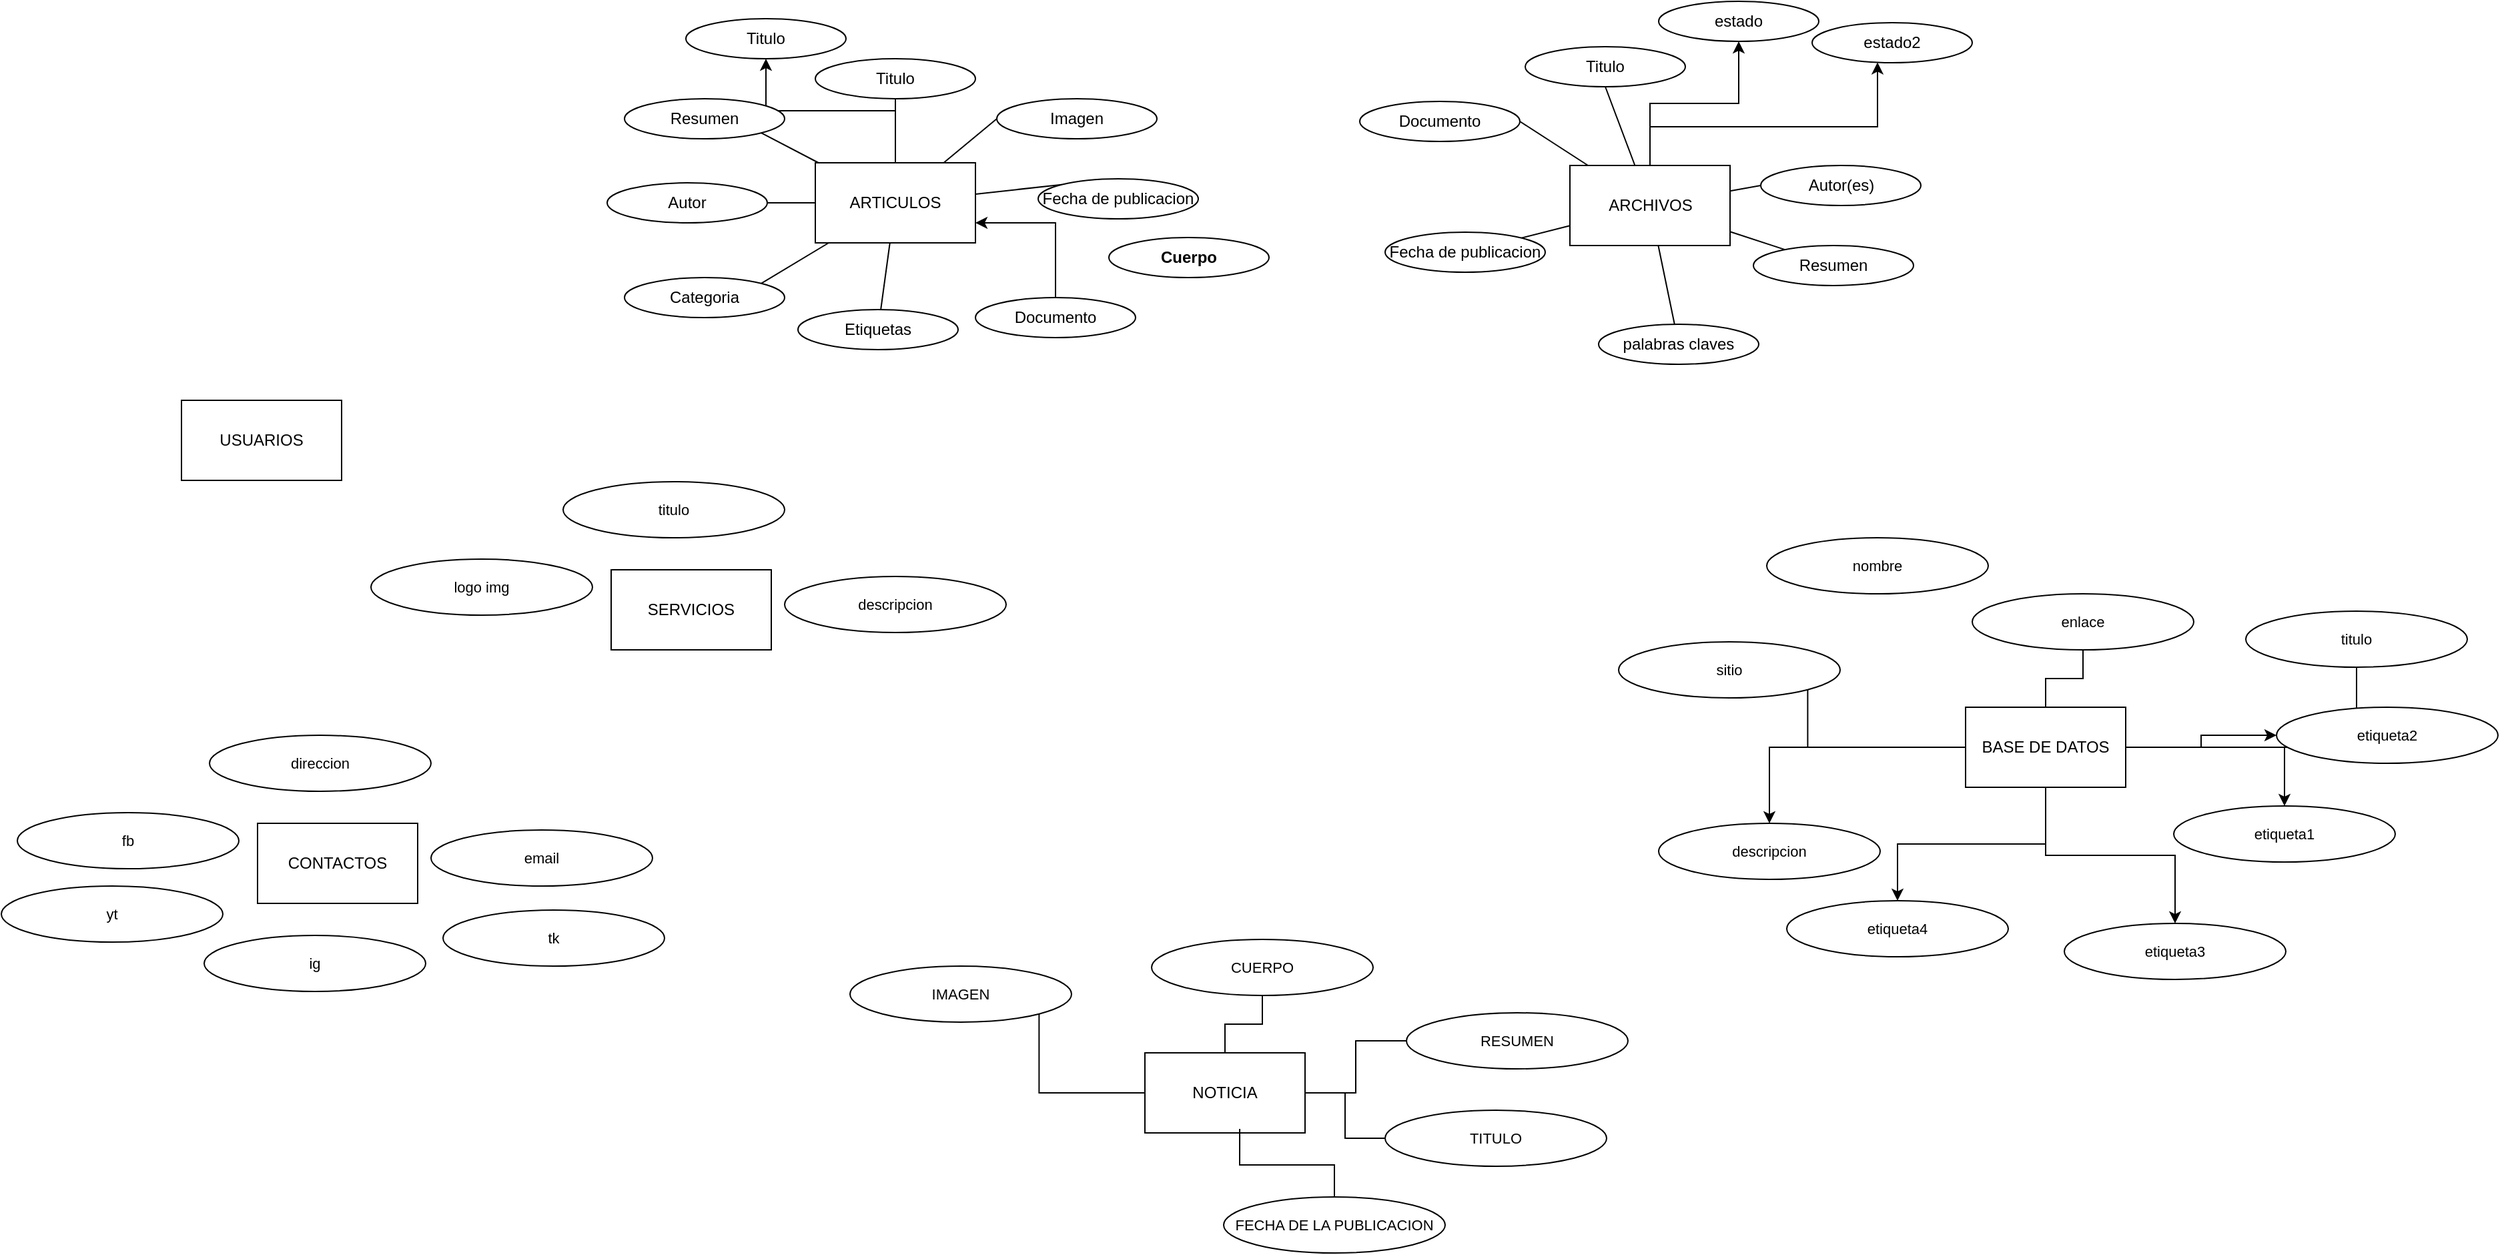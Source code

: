 <mxfile version="24.8.4">
  <diagram name="Página-1" id="BgEUgIXVF9JAin6NmmYM">
    <mxGraphModel dx="2418" dy="726" grid="0" gridSize="10" guides="1" tooltips="0" connect="1" arrows="1" fold="1" page="1" pageScale="1" pageWidth="827" pageHeight="1169" math="0" shadow="0">
      <root>
        <mxCell id="0" />
        <mxCell id="1" parent="0" />
        <mxCell id="VjS8RUSLuPDRMbRv6DW_-11" style="rounded=0;orthogonalLoop=1;jettySize=auto;html=1;labelBackgroundColor=none;fontColor=default;startArrow=none;startFill=0;endArrow=none;endFill=0;" parent="1" source="VjS8RUSLuPDRMbRv6DW_-1" target="VjS8RUSLuPDRMbRv6DW_-6" edge="1">
          <mxGeometry relative="1" as="geometry" />
        </mxCell>
        <mxCell id="U4oDMc-3Pv_o8gQOZ0Js-1" style="edgeStyle=none;shape=connector;rounded=0;orthogonalLoop=1;jettySize=auto;html=1;entryX=0;entryY=0.5;entryDx=0;entryDy=0;strokeColor=default;align=center;verticalAlign=middle;fontFamily=Helvetica;fontSize=11;fontColor=default;labelBackgroundColor=none;startArrow=none;startFill=0;endArrow=none;endFill=0;" parent="1" source="VjS8RUSLuPDRMbRv6DW_-1" target="VjS8RUSLuPDRMbRv6DW_-7" edge="1">
          <mxGeometry relative="1" as="geometry" />
        </mxCell>
        <mxCell id="U4oDMc-3Pv_o8gQOZ0Js-2" style="edgeStyle=none;shape=connector;rounded=0;orthogonalLoop=1;jettySize=auto;html=1;entryX=0.5;entryY=1;entryDx=0;entryDy=0;strokeColor=default;align=center;verticalAlign=middle;fontFamily=Helvetica;fontSize=11;fontColor=default;labelBackgroundColor=none;startArrow=none;startFill=0;endArrow=none;endFill=0;" parent="1" source="VjS8RUSLuPDRMbRv6DW_-1" target="VjS8RUSLuPDRMbRv6DW_-2" edge="1">
          <mxGeometry relative="1" as="geometry" />
        </mxCell>
        <mxCell id="U4oDMc-3Pv_o8gQOZ0Js-3" style="edgeStyle=none;shape=connector;rounded=0;orthogonalLoop=1;jettySize=auto;html=1;entryX=1;entryY=1;entryDx=0;entryDy=0;strokeColor=default;align=center;verticalAlign=middle;fontFamily=Helvetica;fontSize=11;fontColor=default;labelBackgroundColor=none;startArrow=none;startFill=0;endArrow=none;endFill=0;" parent="1" source="VjS8RUSLuPDRMbRv6DW_-1" target="VjS8RUSLuPDRMbRv6DW_-3" edge="1">
          <mxGeometry relative="1" as="geometry" />
        </mxCell>
        <mxCell id="U4oDMc-3Pv_o8gQOZ0Js-4" style="edgeStyle=none;shape=connector;rounded=0;orthogonalLoop=1;jettySize=auto;html=1;entryX=1;entryY=0.5;entryDx=0;entryDy=0;strokeColor=default;align=center;verticalAlign=middle;fontFamily=Helvetica;fontSize=11;fontColor=default;labelBackgroundColor=none;startArrow=none;startFill=0;endArrow=none;endFill=0;" parent="1" source="VjS8RUSLuPDRMbRv6DW_-1" target="VjS8RUSLuPDRMbRv6DW_-5" edge="1">
          <mxGeometry relative="1" as="geometry" />
        </mxCell>
        <mxCell id="U4oDMc-3Pv_o8gQOZ0Js-5" style="edgeStyle=none;shape=connector;rounded=0;orthogonalLoop=1;jettySize=auto;html=1;entryX=1;entryY=0;entryDx=0;entryDy=0;strokeColor=default;align=center;verticalAlign=middle;fontFamily=Helvetica;fontSize=11;fontColor=default;labelBackgroundColor=none;startArrow=none;startFill=0;endArrow=none;endFill=0;" parent="1" source="VjS8RUSLuPDRMbRv6DW_-1" target="VjS8RUSLuPDRMbRv6DW_-4" edge="1">
          <mxGeometry relative="1" as="geometry" />
        </mxCell>
        <mxCell id="U4oDMc-3Pv_o8gQOZ0Js-25" style="edgeStyle=none;shape=connector;rounded=0;orthogonalLoop=1;jettySize=auto;html=1;entryX=0;entryY=0;entryDx=0;entryDy=0;strokeColor=default;align=center;verticalAlign=middle;fontFamily=Helvetica;fontSize=11;fontColor=default;labelBackgroundColor=none;startArrow=none;startFill=0;endArrow=none;endFill=0;" parent="1" source="VjS8RUSLuPDRMbRv6DW_-1" target="U4oDMc-3Pv_o8gQOZ0Js-24" edge="1">
          <mxGeometry relative="1" as="geometry" />
        </mxCell>
        <mxCell id="QELncUo0DAYDPfjyvbqe-34" style="edgeStyle=orthogonalEdgeStyle;rounded=0;orthogonalLoop=1;jettySize=auto;html=1;" edge="1" parent="1" source="VjS8RUSLuPDRMbRv6DW_-1" target="QELncUo0DAYDPfjyvbqe-33">
          <mxGeometry relative="1" as="geometry" />
        </mxCell>
        <mxCell id="VjS8RUSLuPDRMbRv6DW_-1" value="ARTICULOS" style="rounded=0;whiteSpace=wrap;html=1;labelBackgroundColor=none;" parent="1" vertex="1">
          <mxGeometry x="228" y="152" width="120" height="60" as="geometry" />
        </mxCell>
        <mxCell id="VjS8RUSLuPDRMbRv6DW_-2" value="Titulo" style="ellipse;whiteSpace=wrap;html=1;rounded=0;labelBackgroundColor=none;" parent="1" vertex="1">
          <mxGeometry x="228" y="74" width="120" height="30" as="geometry" />
        </mxCell>
        <mxCell id="VjS8RUSLuPDRMbRv6DW_-3" value="Resumen" style="ellipse;whiteSpace=wrap;html=1;rounded=0;labelBackgroundColor=none;" parent="1" vertex="1">
          <mxGeometry x="85" y="104" width="120" height="30" as="geometry" />
        </mxCell>
        <mxCell id="VjS8RUSLuPDRMbRv6DW_-4" value="Categoria" style="ellipse;whiteSpace=wrap;html=1;rounded=0;labelBackgroundColor=none;" parent="1" vertex="1">
          <mxGeometry x="85" y="238" width="120" height="30" as="geometry" />
        </mxCell>
        <mxCell id="VjS8RUSLuPDRMbRv6DW_-5" value="Autor" style="ellipse;whiteSpace=wrap;html=1;rounded=0;labelBackgroundColor=none;" parent="1" vertex="1">
          <mxGeometry x="72" y="167" width="120" height="30" as="geometry" />
        </mxCell>
        <mxCell id="VjS8RUSLuPDRMbRv6DW_-6" value="Etiquetas" style="ellipse;whiteSpace=wrap;html=1;rounded=0;labelBackgroundColor=none;" parent="1" vertex="1">
          <mxGeometry x="215" y="262" width="120" height="30" as="geometry" />
        </mxCell>
        <mxCell id="VjS8RUSLuPDRMbRv6DW_-7" value="Imagen" style="ellipse;whiteSpace=wrap;html=1;rounded=0;labelBackgroundColor=none;" parent="1" vertex="1">
          <mxGeometry x="364" y="104" width="120" height="30" as="geometry" />
        </mxCell>
        <mxCell id="U4oDMc-3Pv_o8gQOZ0Js-6" style="rounded=0;orthogonalLoop=1;jettySize=auto;html=1;labelBackgroundColor=none;fontColor=default;startArrow=none;startFill=0;endArrow=none;endFill=0;" parent="1" source="U4oDMc-3Pv_o8gQOZ0Js-12" target="U4oDMc-3Pv_o8gQOZ0Js-15" edge="1">
          <mxGeometry relative="1" as="geometry" />
        </mxCell>
        <mxCell id="U4oDMc-3Pv_o8gQOZ0Js-7" style="edgeStyle=none;shape=connector;rounded=0;orthogonalLoop=1;jettySize=auto;html=1;entryX=0;entryY=0.5;entryDx=0;entryDy=0;strokeColor=default;align=center;verticalAlign=middle;fontFamily=Helvetica;fontSize=11;fontColor=default;labelBackgroundColor=none;startArrow=none;startFill=0;endArrow=none;endFill=0;" parent="1" source="U4oDMc-3Pv_o8gQOZ0Js-12" target="U4oDMc-3Pv_o8gQOZ0Js-16" edge="1">
          <mxGeometry relative="1" as="geometry" />
        </mxCell>
        <mxCell id="U4oDMc-3Pv_o8gQOZ0Js-8" style="edgeStyle=none;shape=connector;rounded=0;orthogonalLoop=1;jettySize=auto;html=1;entryX=0.5;entryY=1;entryDx=0;entryDy=0;strokeColor=default;align=center;verticalAlign=middle;fontFamily=Helvetica;fontSize=11;fontColor=default;labelBackgroundColor=none;startArrow=none;startFill=0;endArrow=none;endFill=0;" parent="1" source="U4oDMc-3Pv_o8gQOZ0Js-12" target="U4oDMc-3Pv_o8gQOZ0Js-13" edge="1">
          <mxGeometry relative="1" as="geometry" />
        </mxCell>
        <mxCell id="U4oDMc-3Pv_o8gQOZ0Js-11" style="edgeStyle=none;shape=connector;rounded=0;orthogonalLoop=1;jettySize=auto;html=1;entryX=1;entryY=0.5;entryDx=0;entryDy=0;strokeColor=default;align=center;verticalAlign=middle;fontFamily=Helvetica;fontSize=11;fontColor=default;labelBackgroundColor=none;startArrow=none;startFill=0;endArrow=none;endFill=0;" parent="1" source="U4oDMc-3Pv_o8gQOZ0Js-12" target="U4oDMc-3Pv_o8gQOZ0Js-14" edge="1">
          <mxGeometry relative="1" as="geometry" />
        </mxCell>
        <mxCell id="U4oDMc-3Pv_o8gQOZ0Js-21" style="edgeStyle=none;shape=connector;rounded=0;orthogonalLoop=1;jettySize=auto;html=1;strokeColor=default;align=center;verticalAlign=middle;fontFamily=Helvetica;fontSize=11;fontColor=default;labelBackgroundColor=none;startArrow=none;startFill=0;endArrow=none;endFill=0;" parent="1" source="U4oDMc-3Pv_o8gQOZ0Js-12" target="U4oDMc-3Pv_o8gQOZ0Js-20" edge="1">
          <mxGeometry relative="1" as="geometry" />
        </mxCell>
        <mxCell id="U4oDMc-3Pv_o8gQOZ0Js-23" style="edgeStyle=none;shape=connector;rounded=0;orthogonalLoop=1;jettySize=auto;html=1;strokeColor=default;align=center;verticalAlign=middle;fontFamily=Helvetica;fontSize=11;fontColor=default;labelBackgroundColor=none;startArrow=none;startFill=0;endArrow=none;endFill=0;" parent="1" source="U4oDMc-3Pv_o8gQOZ0Js-12" target="U4oDMc-3Pv_o8gQOZ0Js-22" edge="1">
          <mxGeometry relative="1" as="geometry" />
        </mxCell>
        <mxCell id="QELncUo0DAYDPfjyvbqe-29" style="edgeStyle=orthogonalEdgeStyle;rounded=0;orthogonalLoop=1;jettySize=auto;html=1;" edge="1" parent="1" source="U4oDMc-3Pv_o8gQOZ0Js-12" target="QELncUo0DAYDPfjyvbqe-28">
          <mxGeometry relative="1" as="geometry" />
        </mxCell>
        <mxCell id="QELncUo0DAYDPfjyvbqe-31" style="edgeStyle=orthogonalEdgeStyle;rounded=0;orthogonalLoop=1;jettySize=auto;html=1;" edge="1" parent="1" source="U4oDMc-3Pv_o8gQOZ0Js-12" target="QELncUo0DAYDPfjyvbqe-30">
          <mxGeometry relative="1" as="geometry">
            <Array as="points">
              <mxPoint x="854" y="125" />
              <mxPoint x="1024" y="125" />
            </Array>
          </mxGeometry>
        </mxCell>
        <mxCell id="U4oDMc-3Pv_o8gQOZ0Js-12" value="ARCHIVOS" style="rounded=0;whiteSpace=wrap;html=1;labelBackgroundColor=none;" parent="1" vertex="1">
          <mxGeometry x="793.5" y="154" width="120" height="60" as="geometry" />
        </mxCell>
        <mxCell id="U4oDMc-3Pv_o8gQOZ0Js-13" value="Titulo" style="ellipse;whiteSpace=wrap;html=1;rounded=0;labelBackgroundColor=none;" parent="1" vertex="1">
          <mxGeometry x="760" y="65" width="120" height="30" as="geometry" />
        </mxCell>
        <mxCell id="U4oDMc-3Pv_o8gQOZ0Js-14" value="Documento" style="ellipse;whiteSpace=wrap;html=1;rounded=0;labelBackgroundColor=none;" parent="1" vertex="1">
          <mxGeometry x="636" y="106" width="120" height="30" as="geometry" />
        </mxCell>
        <mxCell id="U4oDMc-3Pv_o8gQOZ0Js-15" value="Fecha de publicacion" style="ellipse;whiteSpace=wrap;html=1;rounded=0;labelBackgroundColor=none;" parent="1" vertex="1">
          <mxGeometry x="655" y="204" width="120" height="30" as="geometry" />
        </mxCell>
        <mxCell id="U4oDMc-3Pv_o8gQOZ0Js-16" value="Autor(es)" style="ellipse;whiteSpace=wrap;html=1;rounded=0;labelBackgroundColor=none;" parent="1" vertex="1">
          <mxGeometry x="936.5" y="154" width="120" height="30" as="geometry" />
        </mxCell>
        <mxCell id="U4oDMc-3Pv_o8gQOZ0Js-18" value="USUARIOS" style="rounded=0;whiteSpace=wrap;html=1;labelBackgroundColor=none;" parent="1" vertex="1">
          <mxGeometry x="-247" y="330" width="120" height="60" as="geometry" />
        </mxCell>
        <mxCell id="QqLRDMsVvMt8dBRcY5Dh-9" style="edgeStyle=orthogonalEdgeStyle;shape=connector;rounded=0;orthogonalLoop=1;jettySize=auto;html=1;entryX=1;entryY=1;entryDx=0;entryDy=0;strokeColor=default;align=center;verticalAlign=middle;fontFamily=Helvetica;fontSize=11;fontColor=default;labelBackgroundColor=default;endArrow=none;endFill=0;" parent="1" source="U4oDMc-3Pv_o8gQOZ0Js-19" target="QqLRDMsVvMt8dBRcY5Dh-6" edge="1">
          <mxGeometry relative="1" as="geometry" />
        </mxCell>
        <mxCell id="QqLRDMsVvMt8dBRcY5Dh-10" style="edgeStyle=orthogonalEdgeStyle;shape=connector;rounded=0;orthogonalLoop=1;jettySize=auto;html=1;strokeColor=default;align=center;verticalAlign=middle;fontFamily=Helvetica;fontSize=11;fontColor=default;labelBackgroundColor=default;endArrow=none;endFill=0;" parent="1" source="U4oDMc-3Pv_o8gQOZ0Js-19" target="QqLRDMsVvMt8dBRcY5Dh-7" edge="1">
          <mxGeometry relative="1" as="geometry" />
        </mxCell>
        <mxCell id="QqLRDMsVvMt8dBRcY5Dh-11" style="edgeStyle=orthogonalEdgeStyle;shape=connector;rounded=0;orthogonalLoop=1;jettySize=auto;html=1;strokeColor=default;align=center;verticalAlign=middle;fontFamily=Helvetica;fontSize=11;fontColor=default;labelBackgroundColor=default;endArrow=none;endFill=0;" parent="1" source="U4oDMc-3Pv_o8gQOZ0Js-19" target="QqLRDMsVvMt8dBRcY5Dh-8" edge="1">
          <mxGeometry relative="1" as="geometry" />
        </mxCell>
        <mxCell id="QELncUo0DAYDPfjyvbqe-7" style="edgeStyle=orthogonalEdgeStyle;rounded=0;orthogonalLoop=1;jettySize=auto;html=1;" edge="1" parent="1" source="U4oDMc-3Pv_o8gQOZ0Js-19" target="QELncUo0DAYDPfjyvbqe-5">
          <mxGeometry relative="1" as="geometry" />
        </mxCell>
        <mxCell id="QELncUo0DAYDPfjyvbqe-8" style="edgeStyle=orthogonalEdgeStyle;rounded=0;orthogonalLoop=1;jettySize=auto;html=1;" edge="1" parent="1" source="U4oDMc-3Pv_o8gQOZ0Js-19" target="QELncUo0DAYDPfjyvbqe-4">
          <mxGeometry relative="1" as="geometry" />
        </mxCell>
        <mxCell id="QELncUo0DAYDPfjyvbqe-9" style="edgeStyle=orthogonalEdgeStyle;rounded=0;orthogonalLoop=1;jettySize=auto;html=1;" edge="1" parent="1" source="U4oDMc-3Pv_o8gQOZ0Js-19" target="QELncUo0DAYDPfjyvbqe-3">
          <mxGeometry relative="1" as="geometry" />
        </mxCell>
        <mxCell id="QELncUo0DAYDPfjyvbqe-10" style="edgeStyle=orthogonalEdgeStyle;rounded=0;orthogonalLoop=1;jettySize=auto;html=1;" edge="1" parent="1" source="U4oDMc-3Pv_o8gQOZ0Js-19" target="QELncUo0DAYDPfjyvbqe-2">
          <mxGeometry relative="1" as="geometry" />
        </mxCell>
        <mxCell id="QELncUo0DAYDPfjyvbqe-11" style="edgeStyle=orthogonalEdgeStyle;rounded=0;orthogonalLoop=1;jettySize=auto;html=1;" edge="1" parent="1" source="U4oDMc-3Pv_o8gQOZ0Js-19" target="QELncUo0DAYDPfjyvbqe-1">
          <mxGeometry relative="1" as="geometry" />
        </mxCell>
        <mxCell id="U4oDMc-3Pv_o8gQOZ0Js-19" value="BASE DE DATOS" style="rounded=0;whiteSpace=wrap;html=1;labelBackgroundColor=none;" parent="1" vertex="1">
          <mxGeometry x="1090" y="560" width="120" height="60" as="geometry" />
        </mxCell>
        <mxCell id="U4oDMc-3Pv_o8gQOZ0Js-20" value="Resumen" style="ellipse;whiteSpace=wrap;html=1;rounded=0;labelBackgroundColor=none;" parent="1" vertex="1">
          <mxGeometry x="931" y="214" width="120" height="30" as="geometry" />
        </mxCell>
        <mxCell id="U4oDMc-3Pv_o8gQOZ0Js-22" value="palabras claves" style="ellipse;whiteSpace=wrap;html=1;rounded=0;labelBackgroundColor=none;" parent="1" vertex="1">
          <mxGeometry x="815" y="273" width="120" height="30" as="geometry" />
        </mxCell>
        <mxCell id="U4oDMc-3Pv_o8gQOZ0Js-24" value="Fecha de publicacion" style="ellipse;whiteSpace=wrap;html=1;rounded=0;labelBackgroundColor=none;" parent="1" vertex="1">
          <mxGeometry x="395" y="164" width="120" height="30" as="geometry" />
        </mxCell>
        <mxCell id="QqLRDMsVvMt8dBRcY5Dh-6" value="sitio" style="ellipse;whiteSpace=wrap;html=1;fontFamily=Helvetica;fontSize=11;fontColor=default;labelBackgroundColor=default;" parent="1" vertex="1">
          <mxGeometry x="830" y="511" width="166" height="42" as="geometry" />
        </mxCell>
        <mxCell id="QqLRDMsVvMt8dBRcY5Dh-7" value="enlace" style="ellipse;whiteSpace=wrap;html=1;fontFamily=Helvetica;fontSize=11;fontColor=default;labelBackgroundColor=default;" parent="1" vertex="1">
          <mxGeometry x="1095" y="475" width="166" height="42" as="geometry" />
        </mxCell>
        <mxCell id="QqLRDMsVvMt8dBRcY5Dh-8" value="titulo" style="ellipse;whiteSpace=wrap;html=1;fontFamily=Helvetica;fontSize=11;fontColor=default;labelBackgroundColor=default;" parent="1" vertex="1">
          <mxGeometry x="1300" y="488" width="166" height="42" as="geometry" />
        </mxCell>
        <mxCell id="QqLRDMsVvMt8dBRcY5Dh-12" value="nombre" style="ellipse;whiteSpace=wrap;html=1;fontFamily=Helvetica;fontSize=11;fontColor=default;labelBackgroundColor=default;" parent="1" vertex="1">
          <mxGeometry x="941" y="433" width="166" height="42" as="geometry" />
        </mxCell>
        <mxCell id="QqLRDMsVvMt8dBRcY5Dh-13" style="edgeStyle=orthogonalEdgeStyle;shape=connector;rounded=0;orthogonalLoop=1;jettySize=auto;html=1;entryX=1;entryY=1;entryDx=0;entryDy=0;strokeColor=default;align=center;verticalAlign=middle;fontFamily=Helvetica;fontSize=11;fontColor=default;labelBackgroundColor=default;endArrow=none;endFill=0;" parent="1" source="QqLRDMsVvMt8dBRcY5Dh-16" target="QqLRDMsVvMt8dBRcY5Dh-17" edge="1">
          <mxGeometry relative="1" as="geometry" />
        </mxCell>
        <mxCell id="QqLRDMsVvMt8dBRcY5Dh-14" style="edgeStyle=orthogonalEdgeStyle;shape=connector;rounded=0;orthogonalLoop=1;jettySize=auto;html=1;strokeColor=default;align=center;verticalAlign=middle;fontFamily=Helvetica;fontSize=11;fontColor=default;labelBackgroundColor=default;endArrow=none;endFill=0;" parent="1" source="QqLRDMsVvMt8dBRcY5Dh-16" target="QqLRDMsVvMt8dBRcY5Dh-18" edge="1">
          <mxGeometry relative="1" as="geometry" />
        </mxCell>
        <mxCell id="QqLRDMsVvMt8dBRcY5Dh-15" style="edgeStyle=orthogonalEdgeStyle;shape=connector;rounded=0;orthogonalLoop=1;jettySize=auto;html=1;strokeColor=default;align=center;verticalAlign=middle;fontFamily=Helvetica;fontSize=11;fontColor=default;labelBackgroundColor=default;endArrow=none;endFill=0;" parent="1" source="QqLRDMsVvMt8dBRcY5Dh-16" target="QqLRDMsVvMt8dBRcY5Dh-19" edge="1">
          <mxGeometry relative="1" as="geometry" />
        </mxCell>
        <mxCell id="QqLRDMsVvMt8dBRcY5Dh-16" value="NOTICIA" style="rounded=0;whiteSpace=wrap;html=1;labelBackgroundColor=none;" parent="1" vertex="1">
          <mxGeometry x="475" y="819" width="120" height="60" as="geometry" />
        </mxCell>
        <mxCell id="QqLRDMsVvMt8dBRcY5Dh-17" value="IMAGEN" style="ellipse;whiteSpace=wrap;html=1;fontFamily=Helvetica;fontSize=11;fontColor=default;labelBackgroundColor=default;" parent="1" vertex="1">
          <mxGeometry x="254" y="754" width="166" height="42" as="geometry" />
        </mxCell>
        <mxCell id="QqLRDMsVvMt8dBRcY5Dh-18" value="CUERPO" style="ellipse;whiteSpace=wrap;html=1;fontFamily=Helvetica;fontSize=11;fontColor=default;labelBackgroundColor=default;" parent="1" vertex="1">
          <mxGeometry x="480" y="734" width="166" height="42" as="geometry" />
        </mxCell>
        <mxCell id="QqLRDMsVvMt8dBRcY5Dh-19" value="RESUMEN" style="ellipse;whiteSpace=wrap;html=1;fontFamily=Helvetica;fontSize=11;fontColor=default;labelBackgroundColor=default;" parent="1" vertex="1">
          <mxGeometry x="671" y="789" width="166" height="42" as="geometry" />
        </mxCell>
        <mxCell id="QqLRDMsVvMt8dBRcY5Dh-21" style="edgeStyle=orthogonalEdgeStyle;shape=connector;rounded=0;orthogonalLoop=1;jettySize=auto;html=1;strokeColor=default;align=center;verticalAlign=middle;fontFamily=Helvetica;fontSize=11;fontColor=default;labelBackgroundColor=default;endArrow=none;endFill=0;" parent="1" source="QqLRDMsVvMt8dBRcY5Dh-20" target="QqLRDMsVvMt8dBRcY5Dh-16" edge="1">
          <mxGeometry relative="1" as="geometry" />
        </mxCell>
        <mxCell id="QqLRDMsVvMt8dBRcY5Dh-20" value="TITULO" style="ellipse;whiteSpace=wrap;html=1;fontFamily=Helvetica;fontSize=11;fontColor=default;labelBackgroundColor=default;" parent="1" vertex="1">
          <mxGeometry x="655" y="862" width="166" height="42" as="geometry" />
        </mxCell>
        <mxCell id="QqLRDMsVvMt8dBRcY5Dh-22" value="FECHA DE LA PUBLICACION" style="ellipse;whiteSpace=wrap;html=1;fontFamily=Helvetica;fontSize=11;fontColor=default;labelBackgroundColor=default;" parent="1" vertex="1">
          <mxGeometry x="534" y="927" width="166" height="42" as="geometry" />
        </mxCell>
        <mxCell id="QqLRDMsVvMt8dBRcY5Dh-23" style="edgeStyle=orthogonalEdgeStyle;shape=connector;rounded=0;orthogonalLoop=1;jettySize=auto;html=1;entryX=0.592;entryY=0.95;entryDx=0;entryDy=0;entryPerimeter=0;strokeColor=default;align=center;verticalAlign=middle;fontFamily=Helvetica;fontSize=11;fontColor=default;labelBackgroundColor=default;endArrow=none;endFill=0;" parent="1" source="QqLRDMsVvMt8dBRcY5Dh-22" target="QqLRDMsVvMt8dBRcY5Dh-16" edge="1">
          <mxGeometry relative="1" as="geometry" />
        </mxCell>
        <mxCell id="QELncUo0DAYDPfjyvbqe-1" value="etiqueta1" style="ellipse;whiteSpace=wrap;html=1;fontFamily=Helvetica;fontSize=11;fontColor=default;labelBackgroundColor=default;" vertex="1" parent="1">
          <mxGeometry x="1246" y="634" width="166" height="42" as="geometry" />
        </mxCell>
        <mxCell id="QELncUo0DAYDPfjyvbqe-2" value="etiqueta2" style="ellipse;whiteSpace=wrap;html=1;fontFamily=Helvetica;fontSize=11;fontColor=default;labelBackgroundColor=default;" vertex="1" parent="1">
          <mxGeometry x="1323" y="560" width="166" height="42" as="geometry" />
        </mxCell>
        <mxCell id="QELncUo0DAYDPfjyvbqe-3" value="etiqueta3" style="ellipse;whiteSpace=wrap;html=1;fontFamily=Helvetica;fontSize=11;fontColor=default;labelBackgroundColor=default;" vertex="1" parent="1">
          <mxGeometry x="1164" y="722" width="166" height="42" as="geometry" />
        </mxCell>
        <mxCell id="QELncUo0DAYDPfjyvbqe-4" value="etiqueta4" style="ellipse;whiteSpace=wrap;html=1;fontFamily=Helvetica;fontSize=11;fontColor=default;labelBackgroundColor=default;" vertex="1" parent="1">
          <mxGeometry x="956" y="705" width="166" height="42" as="geometry" />
        </mxCell>
        <mxCell id="QELncUo0DAYDPfjyvbqe-5" value="descripcion" style="ellipse;whiteSpace=wrap;html=1;fontFamily=Helvetica;fontSize=11;fontColor=default;labelBackgroundColor=default;" vertex="1" parent="1">
          <mxGeometry x="860" y="647" width="166" height="42" as="geometry" />
        </mxCell>
        <mxCell id="QELncUo0DAYDPfjyvbqe-13" style="edgeStyle=orthogonalEdgeStyle;rounded=0;orthogonalLoop=1;jettySize=auto;html=1;entryX=1;entryY=0.75;entryDx=0;entryDy=0;" edge="1" parent="1" source="QELncUo0DAYDPfjyvbqe-12" target="VjS8RUSLuPDRMbRv6DW_-1">
          <mxGeometry relative="1" as="geometry" />
        </mxCell>
        <mxCell id="QELncUo0DAYDPfjyvbqe-12" value="Documento" style="ellipse;whiteSpace=wrap;html=1;rounded=0;labelBackgroundColor=none;" vertex="1" parent="1">
          <mxGeometry x="348" y="253" width="120" height="30" as="geometry" />
        </mxCell>
        <mxCell id="QELncUo0DAYDPfjyvbqe-14" value="Cuerpo" style="ellipse;whiteSpace=wrap;html=1;rounded=0;labelBackgroundColor=none;fontStyle=1" vertex="1" parent="1">
          <mxGeometry x="448" y="208" width="120" height="30" as="geometry" />
        </mxCell>
        <mxCell id="QELncUo0DAYDPfjyvbqe-15" value="SERVICIOS" style="rounded=0;whiteSpace=wrap;html=1;labelBackgroundColor=none;" vertex="1" parent="1">
          <mxGeometry x="75" y="457" width="120" height="60" as="geometry" />
        </mxCell>
        <mxCell id="QELncUo0DAYDPfjyvbqe-16" value="titulo" style="ellipse;whiteSpace=wrap;html=1;fontFamily=Helvetica;fontSize=11;fontColor=default;labelBackgroundColor=default;" vertex="1" parent="1">
          <mxGeometry x="39" y="391" width="166" height="42" as="geometry" />
        </mxCell>
        <mxCell id="QELncUo0DAYDPfjyvbqe-17" value="descripcion" style="ellipse;whiteSpace=wrap;html=1;fontFamily=Helvetica;fontSize=11;fontColor=default;labelBackgroundColor=default;" vertex="1" parent="1">
          <mxGeometry x="205" y="462" width="166" height="42" as="geometry" />
        </mxCell>
        <mxCell id="QELncUo0DAYDPfjyvbqe-18" value="logo img" style="ellipse;whiteSpace=wrap;html=1;fontFamily=Helvetica;fontSize=11;fontColor=default;labelBackgroundColor=default;" vertex="1" parent="1">
          <mxGeometry x="-105" y="449" width="166" height="42" as="geometry" />
        </mxCell>
        <mxCell id="QELncUo0DAYDPfjyvbqe-21" value="CONTACTOS" style="rounded=0;whiteSpace=wrap;html=1;labelBackgroundColor=none;" vertex="1" parent="1">
          <mxGeometry x="-190" y="647" width="120" height="60" as="geometry" />
        </mxCell>
        <mxCell id="QELncUo0DAYDPfjyvbqe-22" value="direccion" style="ellipse;whiteSpace=wrap;html=1;fontFamily=Helvetica;fontSize=11;fontColor=default;labelBackgroundColor=default;" vertex="1" parent="1">
          <mxGeometry x="-226" y="581" width="166" height="42" as="geometry" />
        </mxCell>
        <mxCell id="QELncUo0DAYDPfjyvbqe-23" value="email" style="ellipse;whiteSpace=wrap;html=1;fontFamily=Helvetica;fontSize=11;fontColor=default;labelBackgroundColor=default;" vertex="1" parent="1">
          <mxGeometry x="-60" y="652" width="166" height="42" as="geometry" />
        </mxCell>
        <mxCell id="QELncUo0DAYDPfjyvbqe-24" value="fb" style="ellipse;whiteSpace=wrap;html=1;fontFamily=Helvetica;fontSize=11;fontColor=default;labelBackgroundColor=default;" vertex="1" parent="1">
          <mxGeometry x="-370" y="639" width="166" height="42" as="geometry" />
        </mxCell>
        <mxCell id="QELncUo0DAYDPfjyvbqe-25" value="yt" style="ellipse;whiteSpace=wrap;html=1;fontFamily=Helvetica;fontSize=11;fontColor=default;labelBackgroundColor=default;" vertex="1" parent="1">
          <mxGeometry x="-382" y="694" width="166" height="42" as="geometry" />
        </mxCell>
        <mxCell id="QELncUo0DAYDPfjyvbqe-26" value="ig" style="ellipse;whiteSpace=wrap;html=1;fontFamily=Helvetica;fontSize=11;fontColor=default;labelBackgroundColor=default;" vertex="1" parent="1">
          <mxGeometry x="-230" y="731" width="166" height="42" as="geometry" />
        </mxCell>
        <mxCell id="QELncUo0DAYDPfjyvbqe-27" value="tk" style="ellipse;whiteSpace=wrap;html=1;fontFamily=Helvetica;fontSize=11;fontColor=default;labelBackgroundColor=default;" vertex="1" parent="1">
          <mxGeometry x="-51" y="712" width="166" height="42" as="geometry" />
        </mxCell>
        <mxCell id="QELncUo0DAYDPfjyvbqe-28" value="estado" style="ellipse;whiteSpace=wrap;html=1;rounded=0;labelBackgroundColor=none;" vertex="1" parent="1">
          <mxGeometry x="860" y="31" width="120" height="30" as="geometry" />
        </mxCell>
        <mxCell id="QELncUo0DAYDPfjyvbqe-30" value="estado2" style="ellipse;whiteSpace=wrap;html=1;rounded=0;labelBackgroundColor=none;" vertex="1" parent="1">
          <mxGeometry x="975" y="47" width="120" height="30" as="geometry" />
        </mxCell>
        <mxCell id="QELncUo0DAYDPfjyvbqe-33" value="Titulo" style="ellipse;whiteSpace=wrap;html=1;rounded=0;labelBackgroundColor=none;" vertex="1" parent="1">
          <mxGeometry x="131" y="44" width="120" height="30" as="geometry" />
        </mxCell>
      </root>
    </mxGraphModel>
  </diagram>
</mxfile>
